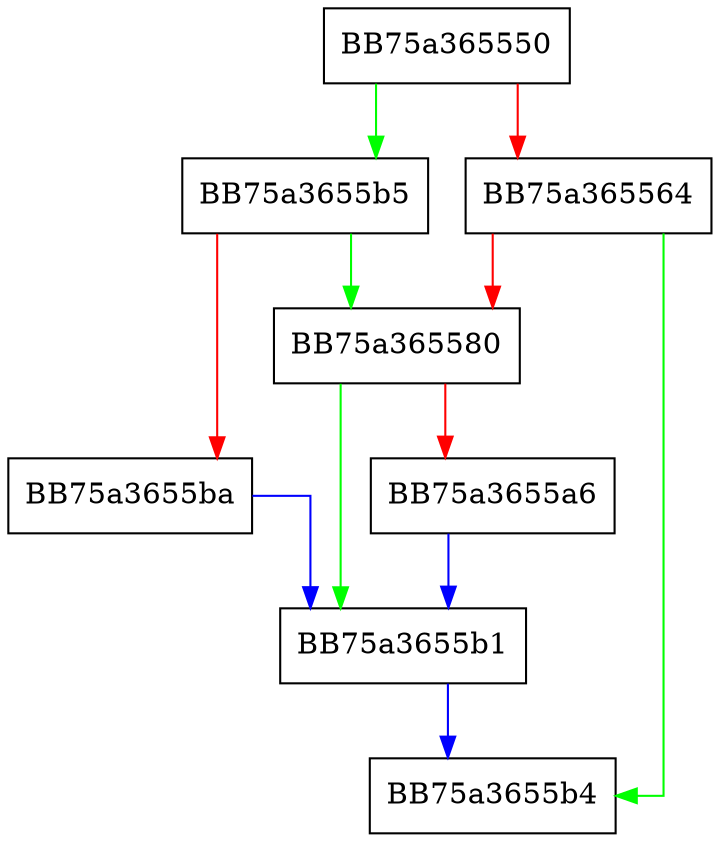 digraph get_successor_k {
  node [shape="box"];
  graph [splines=ortho];
  BB75a365550 -> BB75a3655b5 [color="green"];
  BB75a365550 -> BB75a365564 [color="red"];
  BB75a365564 -> BB75a3655b4 [color="green"];
  BB75a365564 -> BB75a365580 [color="red"];
  BB75a365580 -> BB75a3655b1 [color="green"];
  BB75a365580 -> BB75a3655a6 [color="red"];
  BB75a3655a6 -> BB75a3655b1 [color="blue"];
  BB75a3655b1 -> BB75a3655b4 [color="blue"];
  BB75a3655b5 -> BB75a365580 [color="green"];
  BB75a3655b5 -> BB75a3655ba [color="red"];
  BB75a3655ba -> BB75a3655b1 [color="blue"];
}